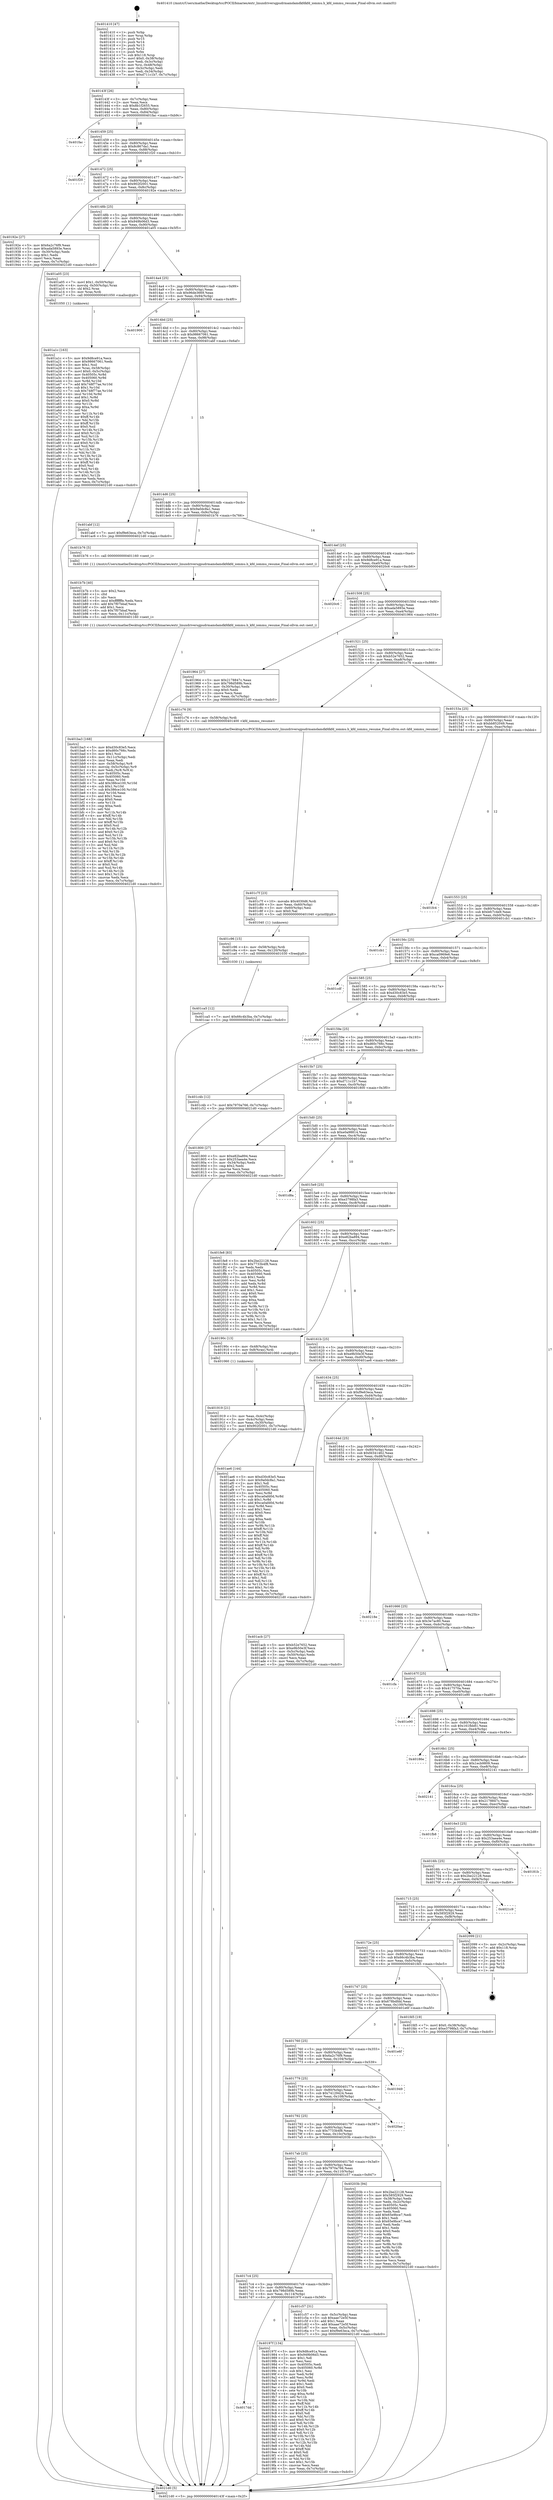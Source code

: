 digraph "0x401410" {
  label = "0x401410 (/mnt/c/Users/mathe/Desktop/tcc/POCII/binaries/extr_linuxdriversgpudrmamdamdkfdkfd_iommu.h_kfd_iommu_resume_Final-ollvm.out::main(0))"
  labelloc = "t"
  node[shape=record]

  Entry [label="",width=0.3,height=0.3,shape=circle,fillcolor=black,style=filled]
  "0x40143f" [label="{
     0x40143f [26]\l
     | [instrs]\l
     &nbsp;&nbsp;0x40143f \<+3\>: mov -0x7c(%rbp),%eax\l
     &nbsp;&nbsp;0x401442 \<+2\>: mov %eax,%ecx\l
     &nbsp;&nbsp;0x401444 \<+6\>: sub $0x8b1f2655,%ecx\l
     &nbsp;&nbsp;0x40144a \<+3\>: mov %eax,-0x80(%rbp)\l
     &nbsp;&nbsp;0x40144d \<+6\>: mov %ecx,-0x84(%rbp)\l
     &nbsp;&nbsp;0x401453 \<+6\>: je 0000000000401fac \<main+0xb9c\>\l
  }"]
  "0x401fac" [label="{
     0x401fac\l
  }", style=dashed]
  "0x401459" [label="{
     0x401459 [25]\l
     | [instrs]\l
     &nbsp;&nbsp;0x401459 \<+5\>: jmp 000000000040145e \<main+0x4e\>\l
     &nbsp;&nbsp;0x40145e \<+3\>: mov -0x80(%rbp),%eax\l
     &nbsp;&nbsp;0x401461 \<+5\>: sub $0x8c867da1,%eax\l
     &nbsp;&nbsp;0x401466 \<+6\>: mov %eax,-0x88(%rbp)\l
     &nbsp;&nbsp;0x40146c \<+6\>: je 0000000000401f20 \<main+0xb10\>\l
  }"]
  Exit [label="",width=0.3,height=0.3,shape=circle,fillcolor=black,style=filled,peripheries=2]
  "0x401f20" [label="{
     0x401f20\l
  }", style=dashed]
  "0x401472" [label="{
     0x401472 [25]\l
     | [instrs]\l
     &nbsp;&nbsp;0x401472 \<+5\>: jmp 0000000000401477 \<main+0x67\>\l
     &nbsp;&nbsp;0x401477 \<+3\>: mov -0x80(%rbp),%eax\l
     &nbsp;&nbsp;0x40147a \<+5\>: sub $0x902f2001,%eax\l
     &nbsp;&nbsp;0x40147f \<+6\>: mov %eax,-0x8c(%rbp)\l
     &nbsp;&nbsp;0x401485 \<+6\>: je 000000000040192e \<main+0x51e\>\l
  }"]
  "0x401ca5" [label="{
     0x401ca5 [12]\l
     | [instrs]\l
     &nbsp;&nbsp;0x401ca5 \<+7\>: movl $0x66c4b3ba,-0x7c(%rbp)\l
     &nbsp;&nbsp;0x401cac \<+5\>: jmp 00000000004021d0 \<main+0xdc0\>\l
  }"]
  "0x40192e" [label="{
     0x40192e [27]\l
     | [instrs]\l
     &nbsp;&nbsp;0x40192e \<+5\>: mov $0x6a2c76f9,%eax\l
     &nbsp;&nbsp;0x401933 \<+5\>: mov $0xada5893e,%ecx\l
     &nbsp;&nbsp;0x401938 \<+3\>: mov -0x30(%rbp),%edx\l
     &nbsp;&nbsp;0x40193b \<+3\>: cmp $0x1,%edx\l
     &nbsp;&nbsp;0x40193e \<+3\>: cmovl %ecx,%eax\l
     &nbsp;&nbsp;0x401941 \<+3\>: mov %eax,-0x7c(%rbp)\l
     &nbsp;&nbsp;0x401944 \<+5\>: jmp 00000000004021d0 \<main+0xdc0\>\l
  }"]
  "0x40148b" [label="{
     0x40148b [25]\l
     | [instrs]\l
     &nbsp;&nbsp;0x40148b \<+5\>: jmp 0000000000401490 \<main+0x80\>\l
     &nbsp;&nbsp;0x401490 \<+3\>: mov -0x80(%rbp),%eax\l
     &nbsp;&nbsp;0x401493 \<+5\>: sub $0x949b06d3,%eax\l
     &nbsp;&nbsp;0x401498 \<+6\>: mov %eax,-0x90(%rbp)\l
     &nbsp;&nbsp;0x40149e \<+6\>: je 0000000000401a05 \<main+0x5f5\>\l
  }"]
  "0x401c96" [label="{
     0x401c96 [15]\l
     | [instrs]\l
     &nbsp;&nbsp;0x401c96 \<+4\>: mov -0x58(%rbp),%rdi\l
     &nbsp;&nbsp;0x401c9a \<+6\>: mov %eax,-0x120(%rbp)\l
     &nbsp;&nbsp;0x401ca0 \<+5\>: call 0000000000401030 \<free@plt\>\l
     | [calls]\l
     &nbsp;&nbsp;0x401030 \{1\} (unknown)\l
  }"]
  "0x401a05" [label="{
     0x401a05 [23]\l
     | [instrs]\l
     &nbsp;&nbsp;0x401a05 \<+7\>: movl $0x1,-0x50(%rbp)\l
     &nbsp;&nbsp;0x401a0c \<+4\>: movslq -0x50(%rbp),%rax\l
     &nbsp;&nbsp;0x401a10 \<+4\>: shl $0x2,%rax\l
     &nbsp;&nbsp;0x401a14 \<+3\>: mov %rax,%rdi\l
     &nbsp;&nbsp;0x401a17 \<+5\>: call 0000000000401050 \<malloc@plt\>\l
     | [calls]\l
     &nbsp;&nbsp;0x401050 \{1\} (unknown)\l
  }"]
  "0x4014a4" [label="{
     0x4014a4 [25]\l
     | [instrs]\l
     &nbsp;&nbsp;0x4014a4 \<+5\>: jmp 00000000004014a9 \<main+0x99\>\l
     &nbsp;&nbsp;0x4014a9 \<+3\>: mov -0x80(%rbp),%eax\l
     &nbsp;&nbsp;0x4014ac \<+5\>: sub $0x96de3669,%eax\l
     &nbsp;&nbsp;0x4014b1 \<+6\>: mov %eax,-0x94(%rbp)\l
     &nbsp;&nbsp;0x4014b7 \<+6\>: je 0000000000401900 \<main+0x4f0\>\l
  }"]
  "0x401c7f" [label="{
     0x401c7f [23]\l
     | [instrs]\l
     &nbsp;&nbsp;0x401c7f \<+10\>: movabs $0x4030d6,%rdi\l
     &nbsp;&nbsp;0x401c89 \<+3\>: mov %eax,-0x60(%rbp)\l
     &nbsp;&nbsp;0x401c8c \<+3\>: mov -0x60(%rbp),%esi\l
     &nbsp;&nbsp;0x401c8f \<+2\>: mov $0x0,%al\l
     &nbsp;&nbsp;0x401c91 \<+5\>: call 0000000000401040 \<printf@plt\>\l
     | [calls]\l
     &nbsp;&nbsp;0x401040 \{1\} (unknown)\l
  }"]
  "0x401900" [label="{
     0x401900\l
  }", style=dashed]
  "0x4014bd" [label="{
     0x4014bd [25]\l
     | [instrs]\l
     &nbsp;&nbsp;0x4014bd \<+5\>: jmp 00000000004014c2 \<main+0xb2\>\l
     &nbsp;&nbsp;0x4014c2 \<+3\>: mov -0x80(%rbp),%eax\l
     &nbsp;&nbsp;0x4014c5 \<+5\>: sub $0x98667061,%eax\l
     &nbsp;&nbsp;0x4014ca \<+6\>: mov %eax,-0x98(%rbp)\l
     &nbsp;&nbsp;0x4014d0 \<+6\>: je 0000000000401abf \<main+0x6af\>\l
  }"]
  "0x401ba3" [label="{
     0x401ba3 [168]\l
     | [instrs]\l
     &nbsp;&nbsp;0x401ba3 \<+5\>: mov $0xd30c83e5,%ecx\l
     &nbsp;&nbsp;0x401ba8 \<+5\>: mov $0xd60c766c,%edx\l
     &nbsp;&nbsp;0x401bad \<+3\>: mov $0x1,%sil\l
     &nbsp;&nbsp;0x401bb0 \<+6\>: mov -0x11c(%rbp),%edi\l
     &nbsp;&nbsp;0x401bb6 \<+3\>: imul %eax,%edi\l
     &nbsp;&nbsp;0x401bb9 \<+4\>: mov -0x58(%rbp),%r8\l
     &nbsp;&nbsp;0x401bbd \<+4\>: movslq -0x5c(%rbp),%r9\l
     &nbsp;&nbsp;0x401bc1 \<+4\>: mov %edi,(%r8,%r9,4)\l
     &nbsp;&nbsp;0x401bc5 \<+7\>: mov 0x40505c,%eax\l
     &nbsp;&nbsp;0x401bcc \<+7\>: mov 0x405060,%edi\l
     &nbsp;&nbsp;0x401bd3 \<+3\>: mov %eax,%r10d\l
     &nbsp;&nbsp;0x401bd6 \<+7\>: add $0x386ce100,%r10d\l
     &nbsp;&nbsp;0x401bdd \<+4\>: sub $0x1,%r10d\l
     &nbsp;&nbsp;0x401be1 \<+7\>: sub $0x386ce100,%r10d\l
     &nbsp;&nbsp;0x401be8 \<+4\>: imul %r10d,%eax\l
     &nbsp;&nbsp;0x401bec \<+3\>: and $0x1,%eax\l
     &nbsp;&nbsp;0x401bef \<+3\>: cmp $0x0,%eax\l
     &nbsp;&nbsp;0x401bf2 \<+4\>: sete %r11b\l
     &nbsp;&nbsp;0x401bf6 \<+3\>: cmp $0xa,%edi\l
     &nbsp;&nbsp;0x401bf9 \<+3\>: setl %bl\l
     &nbsp;&nbsp;0x401bfc \<+3\>: mov %r11b,%r14b\l
     &nbsp;&nbsp;0x401bff \<+4\>: xor $0xff,%r14b\l
     &nbsp;&nbsp;0x401c03 \<+3\>: mov %bl,%r15b\l
     &nbsp;&nbsp;0x401c06 \<+4\>: xor $0xff,%r15b\l
     &nbsp;&nbsp;0x401c0a \<+4\>: xor $0x0,%sil\l
     &nbsp;&nbsp;0x401c0e \<+3\>: mov %r14b,%r12b\l
     &nbsp;&nbsp;0x401c11 \<+4\>: and $0x0,%r12b\l
     &nbsp;&nbsp;0x401c15 \<+3\>: and %sil,%r11b\l
     &nbsp;&nbsp;0x401c18 \<+3\>: mov %r15b,%r13b\l
     &nbsp;&nbsp;0x401c1b \<+4\>: and $0x0,%r13b\l
     &nbsp;&nbsp;0x401c1f \<+3\>: and %sil,%bl\l
     &nbsp;&nbsp;0x401c22 \<+3\>: or %r11b,%r12b\l
     &nbsp;&nbsp;0x401c25 \<+3\>: or %bl,%r13b\l
     &nbsp;&nbsp;0x401c28 \<+3\>: xor %r13b,%r12b\l
     &nbsp;&nbsp;0x401c2b \<+3\>: or %r15b,%r14b\l
     &nbsp;&nbsp;0x401c2e \<+4\>: xor $0xff,%r14b\l
     &nbsp;&nbsp;0x401c32 \<+4\>: or $0x0,%sil\l
     &nbsp;&nbsp;0x401c36 \<+3\>: and %sil,%r14b\l
     &nbsp;&nbsp;0x401c39 \<+3\>: or %r14b,%r12b\l
     &nbsp;&nbsp;0x401c3c \<+4\>: test $0x1,%r12b\l
     &nbsp;&nbsp;0x401c40 \<+3\>: cmovne %edx,%ecx\l
     &nbsp;&nbsp;0x401c43 \<+3\>: mov %ecx,-0x7c(%rbp)\l
     &nbsp;&nbsp;0x401c46 \<+5\>: jmp 00000000004021d0 \<main+0xdc0\>\l
  }"]
  "0x401abf" [label="{
     0x401abf [12]\l
     | [instrs]\l
     &nbsp;&nbsp;0x401abf \<+7\>: movl $0xf9e63eca,-0x7c(%rbp)\l
     &nbsp;&nbsp;0x401ac6 \<+5\>: jmp 00000000004021d0 \<main+0xdc0\>\l
  }"]
  "0x4014d6" [label="{
     0x4014d6 [25]\l
     | [instrs]\l
     &nbsp;&nbsp;0x4014d6 \<+5\>: jmp 00000000004014db \<main+0xcb\>\l
     &nbsp;&nbsp;0x4014db \<+3\>: mov -0x80(%rbp),%eax\l
     &nbsp;&nbsp;0x4014de \<+5\>: sub $0x9a0dc8a1,%eax\l
     &nbsp;&nbsp;0x4014e3 \<+6\>: mov %eax,-0x9c(%rbp)\l
     &nbsp;&nbsp;0x4014e9 \<+6\>: je 0000000000401b76 \<main+0x766\>\l
  }"]
  "0x401b7b" [label="{
     0x401b7b [40]\l
     | [instrs]\l
     &nbsp;&nbsp;0x401b7b \<+5\>: mov $0x2,%ecx\l
     &nbsp;&nbsp;0x401b80 \<+1\>: cltd\l
     &nbsp;&nbsp;0x401b81 \<+2\>: idiv %ecx\l
     &nbsp;&nbsp;0x401b83 \<+6\>: imul $0xfffffffe,%edx,%ecx\l
     &nbsp;&nbsp;0x401b89 \<+6\>: add $0x7f07bbaf,%ecx\l
     &nbsp;&nbsp;0x401b8f \<+3\>: add $0x1,%ecx\l
     &nbsp;&nbsp;0x401b92 \<+6\>: sub $0x7f07bbaf,%ecx\l
     &nbsp;&nbsp;0x401b98 \<+6\>: mov %ecx,-0x11c(%rbp)\l
     &nbsp;&nbsp;0x401b9e \<+5\>: call 0000000000401160 \<next_i\>\l
     | [calls]\l
     &nbsp;&nbsp;0x401160 \{1\} (/mnt/c/Users/mathe/Desktop/tcc/POCII/binaries/extr_linuxdriversgpudrmamdamdkfdkfd_iommu.h_kfd_iommu_resume_Final-ollvm.out::next_i)\l
  }"]
  "0x401b76" [label="{
     0x401b76 [5]\l
     | [instrs]\l
     &nbsp;&nbsp;0x401b76 \<+5\>: call 0000000000401160 \<next_i\>\l
     | [calls]\l
     &nbsp;&nbsp;0x401160 \{1\} (/mnt/c/Users/mathe/Desktop/tcc/POCII/binaries/extr_linuxdriversgpudrmamdamdkfdkfd_iommu.h_kfd_iommu_resume_Final-ollvm.out::next_i)\l
  }"]
  "0x4014ef" [label="{
     0x4014ef [25]\l
     | [instrs]\l
     &nbsp;&nbsp;0x4014ef \<+5\>: jmp 00000000004014f4 \<main+0xe4\>\l
     &nbsp;&nbsp;0x4014f4 \<+3\>: mov -0x80(%rbp),%eax\l
     &nbsp;&nbsp;0x4014f7 \<+5\>: sub $0x9d8ce91a,%eax\l
     &nbsp;&nbsp;0x4014fc \<+6\>: mov %eax,-0xa0(%rbp)\l
     &nbsp;&nbsp;0x401502 \<+6\>: je 00000000004020c6 \<main+0xcb6\>\l
  }"]
  "0x401a1c" [label="{
     0x401a1c [163]\l
     | [instrs]\l
     &nbsp;&nbsp;0x401a1c \<+5\>: mov $0x9d8ce91a,%ecx\l
     &nbsp;&nbsp;0x401a21 \<+5\>: mov $0x98667061,%edx\l
     &nbsp;&nbsp;0x401a26 \<+3\>: mov $0x1,%sil\l
     &nbsp;&nbsp;0x401a29 \<+4\>: mov %rax,-0x58(%rbp)\l
     &nbsp;&nbsp;0x401a2d \<+7\>: movl $0x0,-0x5c(%rbp)\l
     &nbsp;&nbsp;0x401a34 \<+8\>: mov 0x40505c,%r8d\l
     &nbsp;&nbsp;0x401a3c \<+8\>: mov 0x405060,%r9d\l
     &nbsp;&nbsp;0x401a44 \<+3\>: mov %r8d,%r10d\l
     &nbsp;&nbsp;0x401a47 \<+7\>: add $0x748f77ae,%r10d\l
     &nbsp;&nbsp;0x401a4e \<+4\>: sub $0x1,%r10d\l
     &nbsp;&nbsp;0x401a52 \<+7\>: sub $0x748f77ae,%r10d\l
     &nbsp;&nbsp;0x401a59 \<+4\>: imul %r10d,%r8d\l
     &nbsp;&nbsp;0x401a5d \<+4\>: and $0x1,%r8d\l
     &nbsp;&nbsp;0x401a61 \<+4\>: cmp $0x0,%r8d\l
     &nbsp;&nbsp;0x401a65 \<+4\>: sete %r11b\l
     &nbsp;&nbsp;0x401a69 \<+4\>: cmp $0xa,%r9d\l
     &nbsp;&nbsp;0x401a6d \<+3\>: setl %bl\l
     &nbsp;&nbsp;0x401a70 \<+3\>: mov %r11b,%r14b\l
     &nbsp;&nbsp;0x401a73 \<+4\>: xor $0xff,%r14b\l
     &nbsp;&nbsp;0x401a77 \<+3\>: mov %bl,%r15b\l
     &nbsp;&nbsp;0x401a7a \<+4\>: xor $0xff,%r15b\l
     &nbsp;&nbsp;0x401a7e \<+4\>: xor $0x0,%sil\l
     &nbsp;&nbsp;0x401a82 \<+3\>: mov %r14b,%r12b\l
     &nbsp;&nbsp;0x401a85 \<+4\>: and $0x0,%r12b\l
     &nbsp;&nbsp;0x401a89 \<+3\>: and %sil,%r11b\l
     &nbsp;&nbsp;0x401a8c \<+3\>: mov %r15b,%r13b\l
     &nbsp;&nbsp;0x401a8f \<+4\>: and $0x0,%r13b\l
     &nbsp;&nbsp;0x401a93 \<+3\>: and %sil,%bl\l
     &nbsp;&nbsp;0x401a96 \<+3\>: or %r11b,%r12b\l
     &nbsp;&nbsp;0x401a99 \<+3\>: or %bl,%r13b\l
     &nbsp;&nbsp;0x401a9c \<+3\>: xor %r13b,%r12b\l
     &nbsp;&nbsp;0x401a9f \<+3\>: or %r15b,%r14b\l
     &nbsp;&nbsp;0x401aa2 \<+4\>: xor $0xff,%r14b\l
     &nbsp;&nbsp;0x401aa6 \<+4\>: or $0x0,%sil\l
     &nbsp;&nbsp;0x401aaa \<+3\>: and %sil,%r14b\l
     &nbsp;&nbsp;0x401aad \<+3\>: or %r14b,%r12b\l
     &nbsp;&nbsp;0x401ab0 \<+4\>: test $0x1,%r12b\l
     &nbsp;&nbsp;0x401ab4 \<+3\>: cmovne %edx,%ecx\l
     &nbsp;&nbsp;0x401ab7 \<+3\>: mov %ecx,-0x7c(%rbp)\l
     &nbsp;&nbsp;0x401aba \<+5\>: jmp 00000000004021d0 \<main+0xdc0\>\l
  }"]
  "0x4020c6" [label="{
     0x4020c6\l
  }", style=dashed]
  "0x401508" [label="{
     0x401508 [25]\l
     | [instrs]\l
     &nbsp;&nbsp;0x401508 \<+5\>: jmp 000000000040150d \<main+0xfd\>\l
     &nbsp;&nbsp;0x40150d \<+3\>: mov -0x80(%rbp),%eax\l
     &nbsp;&nbsp;0x401510 \<+5\>: sub $0xada5893e,%eax\l
     &nbsp;&nbsp;0x401515 \<+6\>: mov %eax,-0xa4(%rbp)\l
     &nbsp;&nbsp;0x40151b \<+6\>: je 0000000000401964 \<main+0x554\>\l
  }"]
  "0x4017dd" [label="{
     0x4017dd\l
  }", style=dashed]
  "0x401964" [label="{
     0x401964 [27]\l
     | [instrs]\l
     &nbsp;&nbsp;0x401964 \<+5\>: mov $0x2178847c,%eax\l
     &nbsp;&nbsp;0x401969 \<+5\>: mov $0x798d589b,%ecx\l
     &nbsp;&nbsp;0x40196e \<+3\>: mov -0x30(%rbp),%edx\l
     &nbsp;&nbsp;0x401971 \<+3\>: cmp $0x0,%edx\l
     &nbsp;&nbsp;0x401974 \<+3\>: cmove %ecx,%eax\l
     &nbsp;&nbsp;0x401977 \<+3\>: mov %eax,-0x7c(%rbp)\l
     &nbsp;&nbsp;0x40197a \<+5\>: jmp 00000000004021d0 \<main+0xdc0\>\l
  }"]
  "0x401521" [label="{
     0x401521 [25]\l
     | [instrs]\l
     &nbsp;&nbsp;0x401521 \<+5\>: jmp 0000000000401526 \<main+0x116\>\l
     &nbsp;&nbsp;0x401526 \<+3\>: mov -0x80(%rbp),%eax\l
     &nbsp;&nbsp;0x401529 \<+5\>: sub $0xb52e7652,%eax\l
     &nbsp;&nbsp;0x40152e \<+6\>: mov %eax,-0xa8(%rbp)\l
     &nbsp;&nbsp;0x401534 \<+6\>: je 0000000000401c76 \<main+0x866\>\l
  }"]
  "0x40197f" [label="{
     0x40197f [134]\l
     | [instrs]\l
     &nbsp;&nbsp;0x40197f \<+5\>: mov $0x9d8ce91a,%eax\l
     &nbsp;&nbsp;0x401984 \<+5\>: mov $0x949b06d3,%ecx\l
     &nbsp;&nbsp;0x401989 \<+2\>: mov $0x1,%dl\l
     &nbsp;&nbsp;0x40198b \<+2\>: xor %esi,%esi\l
     &nbsp;&nbsp;0x40198d \<+7\>: mov 0x40505c,%edi\l
     &nbsp;&nbsp;0x401994 \<+8\>: mov 0x405060,%r8d\l
     &nbsp;&nbsp;0x40199c \<+3\>: sub $0x1,%esi\l
     &nbsp;&nbsp;0x40199f \<+3\>: mov %edi,%r9d\l
     &nbsp;&nbsp;0x4019a2 \<+3\>: add %esi,%r9d\l
     &nbsp;&nbsp;0x4019a5 \<+4\>: imul %r9d,%edi\l
     &nbsp;&nbsp;0x4019a9 \<+3\>: and $0x1,%edi\l
     &nbsp;&nbsp;0x4019ac \<+3\>: cmp $0x0,%edi\l
     &nbsp;&nbsp;0x4019af \<+4\>: sete %r10b\l
     &nbsp;&nbsp;0x4019b3 \<+4\>: cmp $0xa,%r8d\l
     &nbsp;&nbsp;0x4019b7 \<+4\>: setl %r11b\l
     &nbsp;&nbsp;0x4019bb \<+3\>: mov %r10b,%bl\l
     &nbsp;&nbsp;0x4019be \<+3\>: xor $0xff,%bl\l
     &nbsp;&nbsp;0x4019c1 \<+3\>: mov %r11b,%r14b\l
     &nbsp;&nbsp;0x4019c4 \<+4\>: xor $0xff,%r14b\l
     &nbsp;&nbsp;0x4019c8 \<+3\>: xor $0x0,%dl\l
     &nbsp;&nbsp;0x4019cb \<+3\>: mov %bl,%r15b\l
     &nbsp;&nbsp;0x4019ce \<+4\>: and $0x0,%r15b\l
     &nbsp;&nbsp;0x4019d2 \<+3\>: and %dl,%r10b\l
     &nbsp;&nbsp;0x4019d5 \<+3\>: mov %r14b,%r12b\l
     &nbsp;&nbsp;0x4019d8 \<+4\>: and $0x0,%r12b\l
     &nbsp;&nbsp;0x4019dc \<+3\>: and %dl,%r11b\l
     &nbsp;&nbsp;0x4019df \<+3\>: or %r10b,%r15b\l
     &nbsp;&nbsp;0x4019e2 \<+3\>: or %r11b,%r12b\l
     &nbsp;&nbsp;0x4019e5 \<+3\>: xor %r12b,%r15b\l
     &nbsp;&nbsp;0x4019e8 \<+3\>: or %r14b,%bl\l
     &nbsp;&nbsp;0x4019eb \<+3\>: xor $0xff,%bl\l
     &nbsp;&nbsp;0x4019ee \<+3\>: or $0x0,%dl\l
     &nbsp;&nbsp;0x4019f1 \<+2\>: and %dl,%bl\l
     &nbsp;&nbsp;0x4019f3 \<+3\>: or %bl,%r15b\l
     &nbsp;&nbsp;0x4019f6 \<+4\>: test $0x1,%r15b\l
     &nbsp;&nbsp;0x4019fa \<+3\>: cmovne %ecx,%eax\l
     &nbsp;&nbsp;0x4019fd \<+3\>: mov %eax,-0x7c(%rbp)\l
     &nbsp;&nbsp;0x401a00 \<+5\>: jmp 00000000004021d0 \<main+0xdc0\>\l
  }"]
  "0x401c76" [label="{
     0x401c76 [9]\l
     | [instrs]\l
     &nbsp;&nbsp;0x401c76 \<+4\>: mov -0x58(%rbp),%rdi\l
     &nbsp;&nbsp;0x401c7a \<+5\>: call 0000000000401400 \<kfd_iommu_resume\>\l
     | [calls]\l
     &nbsp;&nbsp;0x401400 \{1\} (/mnt/c/Users/mathe/Desktop/tcc/POCII/binaries/extr_linuxdriversgpudrmamdamdkfdkfd_iommu.h_kfd_iommu_resume_Final-ollvm.out::kfd_iommu_resume)\l
  }"]
  "0x40153a" [label="{
     0x40153a [25]\l
     | [instrs]\l
     &nbsp;&nbsp;0x40153a \<+5\>: jmp 000000000040153f \<main+0x12f\>\l
     &nbsp;&nbsp;0x40153f \<+3\>: mov -0x80(%rbp),%eax\l
     &nbsp;&nbsp;0x401542 \<+5\>: sub $0xbb852049,%eax\l
     &nbsp;&nbsp;0x401547 \<+6\>: mov %eax,-0xac(%rbp)\l
     &nbsp;&nbsp;0x40154d \<+6\>: je 0000000000401fc4 \<main+0xbb4\>\l
  }"]
  "0x4017c4" [label="{
     0x4017c4 [25]\l
     | [instrs]\l
     &nbsp;&nbsp;0x4017c4 \<+5\>: jmp 00000000004017c9 \<main+0x3b9\>\l
     &nbsp;&nbsp;0x4017c9 \<+3\>: mov -0x80(%rbp),%eax\l
     &nbsp;&nbsp;0x4017cc \<+5\>: sub $0x798d589b,%eax\l
     &nbsp;&nbsp;0x4017d1 \<+6\>: mov %eax,-0x114(%rbp)\l
     &nbsp;&nbsp;0x4017d7 \<+6\>: je 000000000040197f \<main+0x56f\>\l
  }"]
  "0x401fc4" [label="{
     0x401fc4\l
  }", style=dashed]
  "0x401553" [label="{
     0x401553 [25]\l
     | [instrs]\l
     &nbsp;&nbsp;0x401553 \<+5\>: jmp 0000000000401558 \<main+0x148\>\l
     &nbsp;&nbsp;0x401558 \<+3\>: mov -0x80(%rbp),%eax\l
     &nbsp;&nbsp;0x40155b \<+5\>: sub $0xbfc7c4e9,%eax\l
     &nbsp;&nbsp;0x401560 \<+6\>: mov %eax,-0xb0(%rbp)\l
     &nbsp;&nbsp;0x401566 \<+6\>: je 0000000000401cb1 \<main+0x8a1\>\l
  }"]
  "0x401c57" [label="{
     0x401c57 [31]\l
     | [instrs]\l
     &nbsp;&nbsp;0x401c57 \<+3\>: mov -0x5c(%rbp),%eax\l
     &nbsp;&nbsp;0x401c5a \<+5\>: sub $0xaae72e5f,%eax\l
     &nbsp;&nbsp;0x401c5f \<+3\>: add $0x1,%eax\l
     &nbsp;&nbsp;0x401c62 \<+5\>: add $0xaae72e5f,%eax\l
     &nbsp;&nbsp;0x401c67 \<+3\>: mov %eax,-0x5c(%rbp)\l
     &nbsp;&nbsp;0x401c6a \<+7\>: movl $0xf9e63eca,-0x7c(%rbp)\l
     &nbsp;&nbsp;0x401c71 \<+5\>: jmp 00000000004021d0 \<main+0xdc0\>\l
  }"]
  "0x401cb1" [label="{
     0x401cb1\l
  }", style=dashed]
  "0x40156c" [label="{
     0x40156c [25]\l
     | [instrs]\l
     &nbsp;&nbsp;0x40156c \<+5\>: jmp 0000000000401571 \<main+0x161\>\l
     &nbsp;&nbsp;0x401571 \<+3\>: mov -0x80(%rbp),%eax\l
     &nbsp;&nbsp;0x401574 \<+5\>: sub $0xca0969e6,%eax\l
     &nbsp;&nbsp;0x401579 \<+6\>: mov %eax,-0xb4(%rbp)\l
     &nbsp;&nbsp;0x40157f \<+6\>: je 0000000000401cdf \<main+0x8cf\>\l
  }"]
  "0x4017ab" [label="{
     0x4017ab [25]\l
     | [instrs]\l
     &nbsp;&nbsp;0x4017ab \<+5\>: jmp 00000000004017b0 \<main+0x3a0\>\l
     &nbsp;&nbsp;0x4017b0 \<+3\>: mov -0x80(%rbp),%eax\l
     &nbsp;&nbsp;0x4017b3 \<+5\>: sub $0x7970a766,%eax\l
     &nbsp;&nbsp;0x4017b8 \<+6\>: mov %eax,-0x110(%rbp)\l
     &nbsp;&nbsp;0x4017be \<+6\>: je 0000000000401c57 \<main+0x847\>\l
  }"]
  "0x401cdf" [label="{
     0x401cdf\l
  }", style=dashed]
  "0x401585" [label="{
     0x401585 [25]\l
     | [instrs]\l
     &nbsp;&nbsp;0x401585 \<+5\>: jmp 000000000040158a \<main+0x17a\>\l
     &nbsp;&nbsp;0x40158a \<+3\>: mov -0x80(%rbp),%eax\l
     &nbsp;&nbsp;0x40158d \<+5\>: sub $0xd30c83e5,%eax\l
     &nbsp;&nbsp;0x401592 \<+6\>: mov %eax,-0xb8(%rbp)\l
     &nbsp;&nbsp;0x401598 \<+6\>: je 00000000004020f4 \<main+0xce4\>\l
  }"]
  "0x40203b" [label="{
     0x40203b [94]\l
     | [instrs]\l
     &nbsp;&nbsp;0x40203b \<+5\>: mov $0x2be22128,%eax\l
     &nbsp;&nbsp;0x402040 \<+5\>: mov $0x585f2929,%ecx\l
     &nbsp;&nbsp;0x402045 \<+3\>: mov -0x38(%rbp),%edx\l
     &nbsp;&nbsp;0x402048 \<+3\>: mov %edx,-0x2c(%rbp)\l
     &nbsp;&nbsp;0x40204b \<+7\>: mov 0x40505c,%edx\l
     &nbsp;&nbsp;0x402052 \<+7\>: mov 0x405060,%esi\l
     &nbsp;&nbsp;0x402059 \<+2\>: mov %edx,%edi\l
     &nbsp;&nbsp;0x40205b \<+6\>: add $0x65e9bce7,%edi\l
     &nbsp;&nbsp;0x402061 \<+3\>: sub $0x1,%edi\l
     &nbsp;&nbsp;0x402064 \<+6\>: sub $0x65e9bce7,%edi\l
     &nbsp;&nbsp;0x40206a \<+3\>: imul %edi,%edx\l
     &nbsp;&nbsp;0x40206d \<+3\>: and $0x1,%edx\l
     &nbsp;&nbsp;0x402070 \<+3\>: cmp $0x0,%edx\l
     &nbsp;&nbsp;0x402073 \<+4\>: sete %r8b\l
     &nbsp;&nbsp;0x402077 \<+3\>: cmp $0xa,%esi\l
     &nbsp;&nbsp;0x40207a \<+4\>: setl %r9b\l
     &nbsp;&nbsp;0x40207e \<+3\>: mov %r8b,%r10b\l
     &nbsp;&nbsp;0x402081 \<+3\>: and %r9b,%r10b\l
     &nbsp;&nbsp;0x402084 \<+3\>: xor %r9b,%r8b\l
     &nbsp;&nbsp;0x402087 \<+3\>: or %r8b,%r10b\l
     &nbsp;&nbsp;0x40208a \<+4\>: test $0x1,%r10b\l
     &nbsp;&nbsp;0x40208e \<+3\>: cmovne %ecx,%eax\l
     &nbsp;&nbsp;0x402091 \<+3\>: mov %eax,-0x7c(%rbp)\l
     &nbsp;&nbsp;0x402094 \<+5\>: jmp 00000000004021d0 \<main+0xdc0\>\l
  }"]
  "0x4020f4" [label="{
     0x4020f4\l
  }", style=dashed]
  "0x40159e" [label="{
     0x40159e [25]\l
     | [instrs]\l
     &nbsp;&nbsp;0x40159e \<+5\>: jmp 00000000004015a3 \<main+0x193\>\l
     &nbsp;&nbsp;0x4015a3 \<+3\>: mov -0x80(%rbp),%eax\l
     &nbsp;&nbsp;0x4015a6 \<+5\>: sub $0xd60c766c,%eax\l
     &nbsp;&nbsp;0x4015ab \<+6\>: mov %eax,-0xbc(%rbp)\l
     &nbsp;&nbsp;0x4015b1 \<+6\>: je 0000000000401c4b \<main+0x83b\>\l
  }"]
  "0x401792" [label="{
     0x401792 [25]\l
     | [instrs]\l
     &nbsp;&nbsp;0x401792 \<+5\>: jmp 0000000000401797 \<main+0x387\>\l
     &nbsp;&nbsp;0x401797 \<+3\>: mov -0x80(%rbp),%eax\l
     &nbsp;&nbsp;0x40179a \<+5\>: sub $0x7733b4f8,%eax\l
     &nbsp;&nbsp;0x40179f \<+6\>: mov %eax,-0x10c(%rbp)\l
     &nbsp;&nbsp;0x4017a5 \<+6\>: je 000000000040203b \<main+0xc2b\>\l
  }"]
  "0x401c4b" [label="{
     0x401c4b [12]\l
     | [instrs]\l
     &nbsp;&nbsp;0x401c4b \<+7\>: movl $0x7970a766,-0x7c(%rbp)\l
     &nbsp;&nbsp;0x401c52 \<+5\>: jmp 00000000004021d0 \<main+0xdc0\>\l
  }"]
  "0x4015b7" [label="{
     0x4015b7 [25]\l
     | [instrs]\l
     &nbsp;&nbsp;0x4015b7 \<+5\>: jmp 00000000004015bc \<main+0x1ac\>\l
     &nbsp;&nbsp;0x4015bc \<+3\>: mov -0x80(%rbp),%eax\l
     &nbsp;&nbsp;0x4015bf \<+5\>: sub $0xd711c1b7,%eax\l
     &nbsp;&nbsp;0x4015c4 \<+6\>: mov %eax,-0xc0(%rbp)\l
     &nbsp;&nbsp;0x4015ca \<+6\>: je 0000000000401800 \<main+0x3f0\>\l
  }"]
  "0x4020ae" [label="{
     0x4020ae\l
  }", style=dashed]
  "0x401800" [label="{
     0x401800 [27]\l
     | [instrs]\l
     &nbsp;&nbsp;0x401800 \<+5\>: mov $0xe82ba894,%eax\l
     &nbsp;&nbsp;0x401805 \<+5\>: mov $0x253aea4e,%ecx\l
     &nbsp;&nbsp;0x40180a \<+3\>: mov -0x34(%rbp),%edx\l
     &nbsp;&nbsp;0x40180d \<+3\>: cmp $0x2,%edx\l
     &nbsp;&nbsp;0x401810 \<+3\>: cmovne %ecx,%eax\l
     &nbsp;&nbsp;0x401813 \<+3\>: mov %eax,-0x7c(%rbp)\l
     &nbsp;&nbsp;0x401816 \<+5\>: jmp 00000000004021d0 \<main+0xdc0\>\l
  }"]
  "0x4015d0" [label="{
     0x4015d0 [25]\l
     | [instrs]\l
     &nbsp;&nbsp;0x4015d0 \<+5\>: jmp 00000000004015d5 \<main+0x1c5\>\l
     &nbsp;&nbsp;0x4015d5 \<+3\>: mov -0x80(%rbp),%eax\l
     &nbsp;&nbsp;0x4015d8 \<+5\>: sub $0xe0a98814,%eax\l
     &nbsp;&nbsp;0x4015dd \<+6\>: mov %eax,-0xc4(%rbp)\l
     &nbsp;&nbsp;0x4015e3 \<+6\>: je 0000000000401d8a \<main+0x97a\>\l
  }"]
  "0x4021d0" [label="{
     0x4021d0 [5]\l
     | [instrs]\l
     &nbsp;&nbsp;0x4021d0 \<+5\>: jmp 000000000040143f \<main+0x2f\>\l
  }"]
  "0x401410" [label="{
     0x401410 [47]\l
     | [instrs]\l
     &nbsp;&nbsp;0x401410 \<+1\>: push %rbp\l
     &nbsp;&nbsp;0x401411 \<+3\>: mov %rsp,%rbp\l
     &nbsp;&nbsp;0x401414 \<+2\>: push %r15\l
     &nbsp;&nbsp;0x401416 \<+2\>: push %r14\l
     &nbsp;&nbsp;0x401418 \<+2\>: push %r13\l
     &nbsp;&nbsp;0x40141a \<+2\>: push %r12\l
     &nbsp;&nbsp;0x40141c \<+1\>: push %rbx\l
     &nbsp;&nbsp;0x40141d \<+7\>: sub $0x118,%rsp\l
     &nbsp;&nbsp;0x401424 \<+7\>: movl $0x0,-0x38(%rbp)\l
     &nbsp;&nbsp;0x40142b \<+3\>: mov %edi,-0x3c(%rbp)\l
     &nbsp;&nbsp;0x40142e \<+4\>: mov %rsi,-0x48(%rbp)\l
     &nbsp;&nbsp;0x401432 \<+3\>: mov -0x3c(%rbp),%edi\l
     &nbsp;&nbsp;0x401435 \<+3\>: mov %edi,-0x34(%rbp)\l
     &nbsp;&nbsp;0x401438 \<+7\>: movl $0xd711c1b7,-0x7c(%rbp)\l
  }"]
  "0x401779" [label="{
     0x401779 [25]\l
     | [instrs]\l
     &nbsp;&nbsp;0x401779 \<+5\>: jmp 000000000040177e \<main+0x36e\>\l
     &nbsp;&nbsp;0x40177e \<+3\>: mov -0x80(%rbp),%eax\l
     &nbsp;&nbsp;0x401781 \<+5\>: sub $0x74129424,%eax\l
     &nbsp;&nbsp;0x401786 \<+6\>: mov %eax,-0x108(%rbp)\l
     &nbsp;&nbsp;0x40178c \<+6\>: je 00000000004020ae \<main+0xc9e\>\l
  }"]
  "0x401d8a" [label="{
     0x401d8a\l
  }", style=dashed]
  "0x4015e9" [label="{
     0x4015e9 [25]\l
     | [instrs]\l
     &nbsp;&nbsp;0x4015e9 \<+5\>: jmp 00000000004015ee \<main+0x1de\>\l
     &nbsp;&nbsp;0x4015ee \<+3\>: mov -0x80(%rbp),%eax\l
     &nbsp;&nbsp;0x4015f1 \<+5\>: sub $0xe3798fa3,%eax\l
     &nbsp;&nbsp;0x4015f6 \<+6\>: mov %eax,-0xc8(%rbp)\l
     &nbsp;&nbsp;0x4015fc \<+6\>: je 0000000000401fe8 \<main+0xbd8\>\l
  }"]
  "0x401949" [label="{
     0x401949\l
  }", style=dashed]
  "0x401fe8" [label="{
     0x401fe8 [83]\l
     | [instrs]\l
     &nbsp;&nbsp;0x401fe8 \<+5\>: mov $0x2be22128,%eax\l
     &nbsp;&nbsp;0x401fed \<+5\>: mov $0x7733b4f8,%ecx\l
     &nbsp;&nbsp;0x401ff2 \<+2\>: xor %edx,%edx\l
     &nbsp;&nbsp;0x401ff4 \<+7\>: mov 0x40505c,%esi\l
     &nbsp;&nbsp;0x401ffb \<+7\>: mov 0x405060,%edi\l
     &nbsp;&nbsp;0x402002 \<+3\>: sub $0x1,%edx\l
     &nbsp;&nbsp;0x402005 \<+3\>: mov %esi,%r8d\l
     &nbsp;&nbsp;0x402008 \<+3\>: add %edx,%r8d\l
     &nbsp;&nbsp;0x40200b \<+4\>: imul %r8d,%esi\l
     &nbsp;&nbsp;0x40200f \<+3\>: and $0x1,%esi\l
     &nbsp;&nbsp;0x402012 \<+3\>: cmp $0x0,%esi\l
     &nbsp;&nbsp;0x402015 \<+4\>: sete %r9b\l
     &nbsp;&nbsp;0x402019 \<+3\>: cmp $0xa,%edi\l
     &nbsp;&nbsp;0x40201c \<+4\>: setl %r10b\l
     &nbsp;&nbsp;0x402020 \<+3\>: mov %r9b,%r11b\l
     &nbsp;&nbsp;0x402023 \<+3\>: and %r10b,%r11b\l
     &nbsp;&nbsp;0x402026 \<+3\>: xor %r10b,%r9b\l
     &nbsp;&nbsp;0x402029 \<+3\>: or %r9b,%r11b\l
     &nbsp;&nbsp;0x40202c \<+4\>: test $0x1,%r11b\l
     &nbsp;&nbsp;0x402030 \<+3\>: cmovne %ecx,%eax\l
     &nbsp;&nbsp;0x402033 \<+3\>: mov %eax,-0x7c(%rbp)\l
     &nbsp;&nbsp;0x402036 \<+5\>: jmp 00000000004021d0 \<main+0xdc0\>\l
  }"]
  "0x401602" [label="{
     0x401602 [25]\l
     | [instrs]\l
     &nbsp;&nbsp;0x401602 \<+5\>: jmp 0000000000401607 \<main+0x1f7\>\l
     &nbsp;&nbsp;0x401607 \<+3\>: mov -0x80(%rbp),%eax\l
     &nbsp;&nbsp;0x40160a \<+5\>: sub $0xe82ba894,%eax\l
     &nbsp;&nbsp;0x40160f \<+6\>: mov %eax,-0xcc(%rbp)\l
     &nbsp;&nbsp;0x401615 \<+6\>: je 000000000040190c \<main+0x4fc\>\l
  }"]
  "0x401760" [label="{
     0x401760 [25]\l
     | [instrs]\l
     &nbsp;&nbsp;0x401760 \<+5\>: jmp 0000000000401765 \<main+0x355\>\l
     &nbsp;&nbsp;0x401765 \<+3\>: mov -0x80(%rbp),%eax\l
     &nbsp;&nbsp;0x401768 \<+5\>: sub $0x6a2c76f9,%eax\l
     &nbsp;&nbsp;0x40176d \<+6\>: mov %eax,-0x104(%rbp)\l
     &nbsp;&nbsp;0x401773 \<+6\>: je 0000000000401949 \<main+0x539\>\l
  }"]
  "0x40190c" [label="{
     0x40190c [13]\l
     | [instrs]\l
     &nbsp;&nbsp;0x40190c \<+4\>: mov -0x48(%rbp),%rax\l
     &nbsp;&nbsp;0x401910 \<+4\>: mov 0x8(%rax),%rdi\l
     &nbsp;&nbsp;0x401914 \<+5\>: call 0000000000401060 \<atoi@plt\>\l
     | [calls]\l
     &nbsp;&nbsp;0x401060 \{1\} (unknown)\l
  }"]
  "0x40161b" [label="{
     0x40161b [25]\l
     | [instrs]\l
     &nbsp;&nbsp;0x40161b \<+5\>: jmp 0000000000401620 \<main+0x210\>\l
     &nbsp;&nbsp;0x401620 \<+3\>: mov -0x80(%rbp),%eax\l
     &nbsp;&nbsp;0x401623 \<+5\>: sub $0xe9b50e3f,%eax\l
     &nbsp;&nbsp;0x401628 \<+6\>: mov %eax,-0xd0(%rbp)\l
     &nbsp;&nbsp;0x40162e \<+6\>: je 0000000000401ae6 \<main+0x6d6\>\l
  }"]
  "0x401919" [label="{
     0x401919 [21]\l
     | [instrs]\l
     &nbsp;&nbsp;0x401919 \<+3\>: mov %eax,-0x4c(%rbp)\l
     &nbsp;&nbsp;0x40191c \<+3\>: mov -0x4c(%rbp),%eax\l
     &nbsp;&nbsp;0x40191f \<+3\>: mov %eax,-0x30(%rbp)\l
     &nbsp;&nbsp;0x401922 \<+7\>: movl $0x902f2001,-0x7c(%rbp)\l
     &nbsp;&nbsp;0x401929 \<+5\>: jmp 00000000004021d0 \<main+0xdc0\>\l
  }"]
  "0x401e6f" [label="{
     0x401e6f\l
  }", style=dashed]
  "0x401ae6" [label="{
     0x401ae6 [144]\l
     | [instrs]\l
     &nbsp;&nbsp;0x401ae6 \<+5\>: mov $0xd30c83e5,%eax\l
     &nbsp;&nbsp;0x401aeb \<+5\>: mov $0x9a0dc8a1,%ecx\l
     &nbsp;&nbsp;0x401af0 \<+2\>: mov $0x1,%dl\l
     &nbsp;&nbsp;0x401af2 \<+7\>: mov 0x40505c,%esi\l
     &nbsp;&nbsp;0x401af9 \<+7\>: mov 0x405060,%edi\l
     &nbsp;&nbsp;0x401b00 \<+3\>: mov %esi,%r8d\l
     &nbsp;&nbsp;0x401b03 \<+7\>: sub $0xca0afd0d,%r8d\l
     &nbsp;&nbsp;0x401b0a \<+4\>: sub $0x1,%r8d\l
     &nbsp;&nbsp;0x401b0e \<+7\>: add $0xca0afd0d,%r8d\l
     &nbsp;&nbsp;0x401b15 \<+4\>: imul %r8d,%esi\l
     &nbsp;&nbsp;0x401b19 \<+3\>: and $0x1,%esi\l
     &nbsp;&nbsp;0x401b1c \<+3\>: cmp $0x0,%esi\l
     &nbsp;&nbsp;0x401b1f \<+4\>: sete %r9b\l
     &nbsp;&nbsp;0x401b23 \<+3\>: cmp $0xa,%edi\l
     &nbsp;&nbsp;0x401b26 \<+4\>: setl %r10b\l
     &nbsp;&nbsp;0x401b2a \<+3\>: mov %r9b,%r11b\l
     &nbsp;&nbsp;0x401b2d \<+4\>: xor $0xff,%r11b\l
     &nbsp;&nbsp;0x401b31 \<+3\>: mov %r10b,%bl\l
     &nbsp;&nbsp;0x401b34 \<+3\>: xor $0xff,%bl\l
     &nbsp;&nbsp;0x401b37 \<+3\>: xor $0x1,%dl\l
     &nbsp;&nbsp;0x401b3a \<+3\>: mov %r11b,%r14b\l
     &nbsp;&nbsp;0x401b3d \<+4\>: and $0xff,%r14b\l
     &nbsp;&nbsp;0x401b41 \<+3\>: and %dl,%r9b\l
     &nbsp;&nbsp;0x401b44 \<+3\>: mov %bl,%r15b\l
     &nbsp;&nbsp;0x401b47 \<+4\>: and $0xff,%r15b\l
     &nbsp;&nbsp;0x401b4b \<+3\>: and %dl,%r10b\l
     &nbsp;&nbsp;0x401b4e \<+3\>: or %r9b,%r14b\l
     &nbsp;&nbsp;0x401b51 \<+3\>: or %r10b,%r15b\l
     &nbsp;&nbsp;0x401b54 \<+3\>: xor %r15b,%r14b\l
     &nbsp;&nbsp;0x401b57 \<+3\>: or %bl,%r11b\l
     &nbsp;&nbsp;0x401b5a \<+4\>: xor $0xff,%r11b\l
     &nbsp;&nbsp;0x401b5e \<+3\>: or $0x1,%dl\l
     &nbsp;&nbsp;0x401b61 \<+3\>: and %dl,%r11b\l
     &nbsp;&nbsp;0x401b64 \<+3\>: or %r11b,%r14b\l
     &nbsp;&nbsp;0x401b67 \<+4\>: test $0x1,%r14b\l
     &nbsp;&nbsp;0x401b6b \<+3\>: cmovne %ecx,%eax\l
     &nbsp;&nbsp;0x401b6e \<+3\>: mov %eax,-0x7c(%rbp)\l
     &nbsp;&nbsp;0x401b71 \<+5\>: jmp 00000000004021d0 \<main+0xdc0\>\l
  }"]
  "0x401634" [label="{
     0x401634 [25]\l
     | [instrs]\l
     &nbsp;&nbsp;0x401634 \<+5\>: jmp 0000000000401639 \<main+0x229\>\l
     &nbsp;&nbsp;0x401639 \<+3\>: mov -0x80(%rbp),%eax\l
     &nbsp;&nbsp;0x40163c \<+5\>: sub $0xf9e63eca,%eax\l
     &nbsp;&nbsp;0x401641 \<+6\>: mov %eax,-0xd4(%rbp)\l
     &nbsp;&nbsp;0x401647 \<+6\>: je 0000000000401acb \<main+0x6bb\>\l
  }"]
  "0x401747" [label="{
     0x401747 [25]\l
     | [instrs]\l
     &nbsp;&nbsp;0x401747 \<+5\>: jmp 000000000040174c \<main+0x33c\>\l
     &nbsp;&nbsp;0x40174c \<+3\>: mov -0x80(%rbp),%eax\l
     &nbsp;&nbsp;0x40174f \<+5\>: sub $0x678bdfdd,%eax\l
     &nbsp;&nbsp;0x401754 \<+6\>: mov %eax,-0x100(%rbp)\l
     &nbsp;&nbsp;0x40175a \<+6\>: je 0000000000401e6f \<main+0xa5f\>\l
  }"]
  "0x401acb" [label="{
     0x401acb [27]\l
     | [instrs]\l
     &nbsp;&nbsp;0x401acb \<+5\>: mov $0xb52e7652,%eax\l
     &nbsp;&nbsp;0x401ad0 \<+5\>: mov $0xe9b50e3f,%ecx\l
     &nbsp;&nbsp;0x401ad5 \<+3\>: mov -0x5c(%rbp),%edx\l
     &nbsp;&nbsp;0x401ad8 \<+3\>: cmp -0x50(%rbp),%edx\l
     &nbsp;&nbsp;0x401adb \<+3\>: cmovl %ecx,%eax\l
     &nbsp;&nbsp;0x401ade \<+3\>: mov %eax,-0x7c(%rbp)\l
     &nbsp;&nbsp;0x401ae1 \<+5\>: jmp 00000000004021d0 \<main+0xdc0\>\l
  }"]
  "0x40164d" [label="{
     0x40164d [25]\l
     | [instrs]\l
     &nbsp;&nbsp;0x40164d \<+5\>: jmp 0000000000401652 \<main+0x242\>\l
     &nbsp;&nbsp;0x401652 \<+3\>: mov -0x80(%rbp),%eax\l
     &nbsp;&nbsp;0x401655 \<+5\>: sub $0xfd341462,%eax\l
     &nbsp;&nbsp;0x40165a \<+6\>: mov %eax,-0xd8(%rbp)\l
     &nbsp;&nbsp;0x401660 \<+6\>: je 000000000040218e \<main+0xd7e\>\l
  }"]
  "0x401fd5" [label="{
     0x401fd5 [19]\l
     | [instrs]\l
     &nbsp;&nbsp;0x401fd5 \<+7\>: movl $0x0,-0x38(%rbp)\l
     &nbsp;&nbsp;0x401fdc \<+7\>: movl $0xe3798fa3,-0x7c(%rbp)\l
     &nbsp;&nbsp;0x401fe3 \<+5\>: jmp 00000000004021d0 \<main+0xdc0\>\l
  }"]
  "0x40218e" [label="{
     0x40218e\l
  }", style=dashed]
  "0x401666" [label="{
     0x401666 [25]\l
     | [instrs]\l
     &nbsp;&nbsp;0x401666 \<+5\>: jmp 000000000040166b \<main+0x25b\>\l
     &nbsp;&nbsp;0x40166b \<+3\>: mov -0x80(%rbp),%eax\l
     &nbsp;&nbsp;0x40166e \<+5\>: sub $0x3e7ac80,%eax\l
     &nbsp;&nbsp;0x401673 \<+6\>: mov %eax,-0xdc(%rbp)\l
     &nbsp;&nbsp;0x401679 \<+6\>: je 0000000000401cfa \<main+0x8ea\>\l
  }"]
  "0x40172e" [label="{
     0x40172e [25]\l
     | [instrs]\l
     &nbsp;&nbsp;0x40172e \<+5\>: jmp 0000000000401733 \<main+0x323\>\l
     &nbsp;&nbsp;0x401733 \<+3\>: mov -0x80(%rbp),%eax\l
     &nbsp;&nbsp;0x401736 \<+5\>: sub $0x66c4b3ba,%eax\l
     &nbsp;&nbsp;0x40173b \<+6\>: mov %eax,-0xfc(%rbp)\l
     &nbsp;&nbsp;0x401741 \<+6\>: je 0000000000401fd5 \<main+0xbc5\>\l
  }"]
  "0x401cfa" [label="{
     0x401cfa\l
  }", style=dashed]
  "0x40167f" [label="{
     0x40167f [25]\l
     | [instrs]\l
     &nbsp;&nbsp;0x40167f \<+5\>: jmp 0000000000401684 \<main+0x274\>\l
     &nbsp;&nbsp;0x401684 \<+3\>: mov -0x80(%rbp),%eax\l
     &nbsp;&nbsp;0x401687 \<+5\>: sub $0x417570a,%eax\l
     &nbsp;&nbsp;0x40168c \<+6\>: mov %eax,-0xe0(%rbp)\l
     &nbsp;&nbsp;0x401692 \<+6\>: je 0000000000401e90 \<main+0xa80\>\l
  }"]
  "0x402099" [label="{
     0x402099 [21]\l
     | [instrs]\l
     &nbsp;&nbsp;0x402099 \<+3\>: mov -0x2c(%rbp),%eax\l
     &nbsp;&nbsp;0x40209c \<+7\>: add $0x118,%rsp\l
     &nbsp;&nbsp;0x4020a3 \<+1\>: pop %rbx\l
     &nbsp;&nbsp;0x4020a4 \<+2\>: pop %r12\l
     &nbsp;&nbsp;0x4020a6 \<+2\>: pop %r13\l
     &nbsp;&nbsp;0x4020a8 \<+2\>: pop %r14\l
     &nbsp;&nbsp;0x4020aa \<+2\>: pop %r15\l
     &nbsp;&nbsp;0x4020ac \<+1\>: pop %rbp\l
     &nbsp;&nbsp;0x4020ad \<+1\>: ret\l
  }"]
  "0x401e90" [label="{
     0x401e90\l
  }", style=dashed]
  "0x401698" [label="{
     0x401698 [25]\l
     | [instrs]\l
     &nbsp;&nbsp;0x401698 \<+5\>: jmp 000000000040169d \<main+0x28d\>\l
     &nbsp;&nbsp;0x40169d \<+3\>: mov -0x80(%rbp),%eax\l
     &nbsp;&nbsp;0x4016a0 \<+5\>: sub $0x161fbb81,%eax\l
     &nbsp;&nbsp;0x4016a5 \<+6\>: mov %eax,-0xe4(%rbp)\l
     &nbsp;&nbsp;0x4016ab \<+6\>: je 000000000040186e \<main+0x45e\>\l
  }"]
  "0x401715" [label="{
     0x401715 [25]\l
     | [instrs]\l
     &nbsp;&nbsp;0x401715 \<+5\>: jmp 000000000040171a \<main+0x30a\>\l
     &nbsp;&nbsp;0x40171a \<+3\>: mov -0x80(%rbp),%eax\l
     &nbsp;&nbsp;0x40171d \<+5\>: sub $0x585f2929,%eax\l
     &nbsp;&nbsp;0x401722 \<+6\>: mov %eax,-0xf8(%rbp)\l
     &nbsp;&nbsp;0x401728 \<+6\>: je 0000000000402099 \<main+0xc89\>\l
  }"]
  "0x40186e" [label="{
     0x40186e\l
  }", style=dashed]
  "0x4016b1" [label="{
     0x4016b1 [25]\l
     | [instrs]\l
     &nbsp;&nbsp;0x4016b1 \<+5\>: jmp 00000000004016b6 \<main+0x2a6\>\l
     &nbsp;&nbsp;0x4016b6 \<+3\>: mov -0x80(%rbp),%eax\l
     &nbsp;&nbsp;0x4016b9 \<+5\>: sub $0x1ecb9809,%eax\l
     &nbsp;&nbsp;0x4016be \<+6\>: mov %eax,-0xe8(%rbp)\l
     &nbsp;&nbsp;0x4016c4 \<+6\>: je 0000000000402141 \<main+0xd31\>\l
  }"]
  "0x4021c9" [label="{
     0x4021c9\l
  }", style=dashed]
  "0x402141" [label="{
     0x402141\l
  }", style=dashed]
  "0x4016ca" [label="{
     0x4016ca [25]\l
     | [instrs]\l
     &nbsp;&nbsp;0x4016ca \<+5\>: jmp 00000000004016cf \<main+0x2bf\>\l
     &nbsp;&nbsp;0x4016cf \<+3\>: mov -0x80(%rbp),%eax\l
     &nbsp;&nbsp;0x4016d2 \<+5\>: sub $0x2178847c,%eax\l
     &nbsp;&nbsp;0x4016d7 \<+6\>: mov %eax,-0xec(%rbp)\l
     &nbsp;&nbsp;0x4016dd \<+6\>: je 0000000000401fb8 \<main+0xba8\>\l
  }"]
  "0x4016fc" [label="{
     0x4016fc [25]\l
     | [instrs]\l
     &nbsp;&nbsp;0x4016fc \<+5\>: jmp 0000000000401701 \<main+0x2f1\>\l
     &nbsp;&nbsp;0x401701 \<+3\>: mov -0x80(%rbp),%eax\l
     &nbsp;&nbsp;0x401704 \<+5\>: sub $0x2be22128,%eax\l
     &nbsp;&nbsp;0x401709 \<+6\>: mov %eax,-0xf4(%rbp)\l
     &nbsp;&nbsp;0x40170f \<+6\>: je 00000000004021c9 \<main+0xdb9\>\l
  }"]
  "0x401fb8" [label="{
     0x401fb8\l
  }", style=dashed]
  "0x4016e3" [label="{
     0x4016e3 [25]\l
     | [instrs]\l
     &nbsp;&nbsp;0x4016e3 \<+5\>: jmp 00000000004016e8 \<main+0x2d8\>\l
     &nbsp;&nbsp;0x4016e8 \<+3\>: mov -0x80(%rbp),%eax\l
     &nbsp;&nbsp;0x4016eb \<+5\>: sub $0x253aea4e,%eax\l
     &nbsp;&nbsp;0x4016f0 \<+6\>: mov %eax,-0xf0(%rbp)\l
     &nbsp;&nbsp;0x4016f6 \<+6\>: je 000000000040181b \<main+0x40b\>\l
  }"]
  "0x40181b" [label="{
     0x40181b\l
  }", style=dashed]
  Entry -> "0x401410" [label=" 1"]
  "0x40143f" -> "0x401fac" [label=" 0"]
  "0x40143f" -> "0x401459" [label=" 18"]
  "0x402099" -> Exit [label=" 1"]
  "0x401459" -> "0x401f20" [label=" 0"]
  "0x401459" -> "0x401472" [label=" 18"]
  "0x40203b" -> "0x4021d0" [label=" 1"]
  "0x401472" -> "0x40192e" [label=" 1"]
  "0x401472" -> "0x40148b" [label=" 17"]
  "0x401fe8" -> "0x4021d0" [label=" 1"]
  "0x40148b" -> "0x401a05" [label=" 1"]
  "0x40148b" -> "0x4014a4" [label=" 16"]
  "0x401fd5" -> "0x4021d0" [label=" 1"]
  "0x4014a4" -> "0x401900" [label=" 0"]
  "0x4014a4" -> "0x4014bd" [label=" 16"]
  "0x401ca5" -> "0x4021d0" [label=" 1"]
  "0x4014bd" -> "0x401abf" [label=" 1"]
  "0x4014bd" -> "0x4014d6" [label=" 15"]
  "0x401c96" -> "0x401ca5" [label=" 1"]
  "0x4014d6" -> "0x401b76" [label=" 1"]
  "0x4014d6" -> "0x4014ef" [label=" 14"]
  "0x401c7f" -> "0x401c96" [label=" 1"]
  "0x4014ef" -> "0x4020c6" [label=" 0"]
  "0x4014ef" -> "0x401508" [label=" 14"]
  "0x401c76" -> "0x401c7f" [label=" 1"]
  "0x401508" -> "0x401964" [label=" 1"]
  "0x401508" -> "0x401521" [label=" 13"]
  "0x401c57" -> "0x4021d0" [label=" 1"]
  "0x401521" -> "0x401c76" [label=" 1"]
  "0x401521" -> "0x40153a" [label=" 12"]
  "0x401c4b" -> "0x4021d0" [label=" 1"]
  "0x40153a" -> "0x401fc4" [label=" 0"]
  "0x40153a" -> "0x401553" [label=" 12"]
  "0x401b7b" -> "0x401ba3" [label=" 1"]
  "0x401553" -> "0x401cb1" [label=" 0"]
  "0x401553" -> "0x40156c" [label=" 12"]
  "0x401b76" -> "0x401b7b" [label=" 1"]
  "0x40156c" -> "0x401cdf" [label=" 0"]
  "0x40156c" -> "0x401585" [label=" 12"]
  "0x401acb" -> "0x4021d0" [label=" 2"]
  "0x401585" -> "0x4020f4" [label=" 0"]
  "0x401585" -> "0x40159e" [label=" 12"]
  "0x401abf" -> "0x4021d0" [label=" 1"]
  "0x40159e" -> "0x401c4b" [label=" 1"]
  "0x40159e" -> "0x4015b7" [label=" 11"]
  "0x401a05" -> "0x401a1c" [label=" 1"]
  "0x4015b7" -> "0x401800" [label=" 1"]
  "0x4015b7" -> "0x4015d0" [label=" 10"]
  "0x401800" -> "0x4021d0" [label=" 1"]
  "0x401410" -> "0x40143f" [label=" 1"]
  "0x4021d0" -> "0x40143f" [label=" 17"]
  "0x40197f" -> "0x4021d0" [label=" 1"]
  "0x4015d0" -> "0x401d8a" [label=" 0"]
  "0x4015d0" -> "0x4015e9" [label=" 10"]
  "0x4017c4" -> "0x40197f" [label=" 1"]
  "0x4015e9" -> "0x401fe8" [label=" 1"]
  "0x4015e9" -> "0x401602" [label=" 9"]
  "0x401ba3" -> "0x4021d0" [label=" 1"]
  "0x401602" -> "0x40190c" [label=" 1"]
  "0x401602" -> "0x40161b" [label=" 8"]
  "0x40190c" -> "0x401919" [label=" 1"]
  "0x401919" -> "0x4021d0" [label=" 1"]
  "0x40192e" -> "0x4021d0" [label=" 1"]
  "0x401964" -> "0x4021d0" [label=" 1"]
  "0x4017ab" -> "0x401c57" [label=" 1"]
  "0x40161b" -> "0x401ae6" [label=" 1"]
  "0x40161b" -> "0x401634" [label=" 7"]
  "0x401ae6" -> "0x4021d0" [label=" 1"]
  "0x401634" -> "0x401acb" [label=" 2"]
  "0x401634" -> "0x40164d" [label=" 5"]
  "0x401792" -> "0x40203b" [label=" 1"]
  "0x40164d" -> "0x40218e" [label=" 0"]
  "0x40164d" -> "0x401666" [label=" 5"]
  "0x401a1c" -> "0x4021d0" [label=" 1"]
  "0x401666" -> "0x401cfa" [label=" 0"]
  "0x401666" -> "0x40167f" [label=" 5"]
  "0x401779" -> "0x4020ae" [label=" 0"]
  "0x40167f" -> "0x401e90" [label=" 0"]
  "0x40167f" -> "0x401698" [label=" 5"]
  "0x4017c4" -> "0x4017dd" [label=" 0"]
  "0x401698" -> "0x40186e" [label=" 0"]
  "0x401698" -> "0x4016b1" [label=" 5"]
  "0x401760" -> "0x401949" [label=" 0"]
  "0x4016b1" -> "0x402141" [label=" 0"]
  "0x4016b1" -> "0x4016ca" [label=" 5"]
  "0x4017ab" -> "0x4017c4" [label=" 1"]
  "0x4016ca" -> "0x401fb8" [label=" 0"]
  "0x4016ca" -> "0x4016e3" [label=" 5"]
  "0x401747" -> "0x401e6f" [label=" 0"]
  "0x4016e3" -> "0x40181b" [label=" 0"]
  "0x4016e3" -> "0x4016fc" [label=" 5"]
  "0x401747" -> "0x401760" [label=" 3"]
  "0x4016fc" -> "0x4021c9" [label=" 0"]
  "0x4016fc" -> "0x401715" [label=" 5"]
  "0x401760" -> "0x401779" [label=" 3"]
  "0x401715" -> "0x402099" [label=" 1"]
  "0x401715" -> "0x40172e" [label=" 4"]
  "0x401779" -> "0x401792" [label=" 3"]
  "0x40172e" -> "0x401fd5" [label=" 1"]
  "0x40172e" -> "0x401747" [label=" 3"]
  "0x401792" -> "0x4017ab" [label=" 2"]
}
